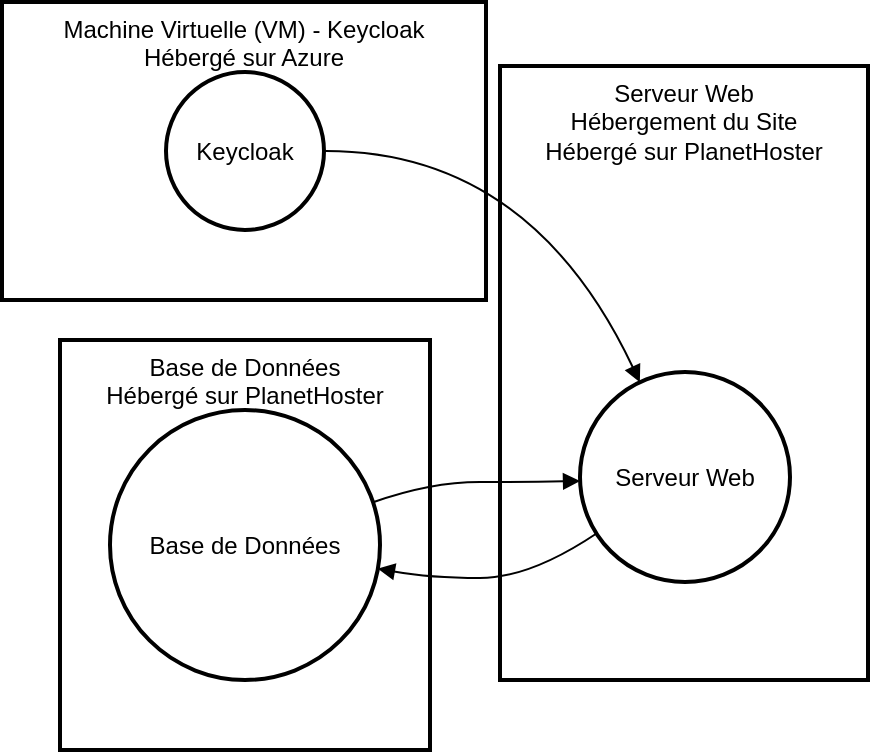 <mxfile version="24.7.2" type="github">
  <diagram name="Page-1" id="Hp6jff_vpi80dohZ1l5y">
    <mxGraphModel>
      <root>
        <mxCell id="0" />
        <mxCell id="1" parent="0" />
        <mxCell id="2" value="Base de Données&#xa;Hébergé sur PlanetHoster" style="whiteSpace=wrap;strokeWidth=2;verticalAlign=top;" vertex="1" parent="1">
          <mxGeometry y="169" width="185" height="205" as="geometry" />
        </mxCell>
        <mxCell id="3" value="Base de Données" style="ellipse;aspect=fixed;strokeWidth=2;whiteSpace=wrap;" vertex="1" parent="1">
          <mxGeometry x="25" y="204" width="135" height="135" as="geometry" />
        </mxCell>
        <mxCell id="4" value="Serveur Web&#xa;Hébergement du Site&#xa;Hébergé sur PlanetHoster" style="whiteSpace=wrap;strokeWidth=2;verticalAlign=top;" vertex="1" parent="1">
          <mxGeometry x="220" y="32" width="184" height="307" as="geometry" />
        </mxCell>
        <mxCell id="5" value="Serveur Web" style="ellipse;aspect=fixed;strokeWidth=2;whiteSpace=wrap;" vertex="1" parent="1">
          <mxGeometry x="260" y="185" width="105" height="105" as="geometry" />
        </mxCell>
        <mxCell id="6" value="Machine Virtuelle (VM) - Keycloak&#xa;Hébergé sur Azure" style="whiteSpace=wrap;strokeWidth=2;verticalAlign=top;" vertex="1" parent="1">
          <mxGeometry x="-29" width="242" height="149" as="geometry" />
        </mxCell>
        <mxCell id="7" value="Keycloak" style="ellipse;aspect=fixed;strokeWidth=2;whiteSpace=wrap;" vertex="1" parent="1">
          <mxGeometry x="53" y="35" width="79" height="79" as="geometry" />
        </mxCell>
        <mxCell id="8" value="" style="curved=1;startArrow=none;endArrow=block;exitX=1;exitY=0.5;entryX=0.26;entryY=0;" edge="1" parent="1" source="7" target="5">
          <mxGeometry relative="1" as="geometry">
            <Array as="points">
              <mxPoint x="235" y="74" />
            </Array>
          </mxGeometry>
        </mxCell>
        <mxCell id="9" value="" style="curved=1;startArrow=none;endArrow=block;exitX=0;exitY=0.82;entryX=1;entryY=0.59;" edge="1" parent="1" source="5" target="3">
          <mxGeometry relative="1" as="geometry">
            <Array as="points">
              <mxPoint x="235" y="288" />
              <mxPoint x="185" y="288" />
            </Array>
          </mxGeometry>
        </mxCell>
        <mxCell id="10" value="" style="curved=1;startArrow=none;endArrow=block;exitX=1;exitY=0.33;entryX=0;entryY=0.52;" edge="1" parent="1" source="3" target="5">
          <mxGeometry relative="1" as="geometry">
            <Array as="points">
              <mxPoint x="185" y="240" />
              <mxPoint x="235" y="240" />
            </Array>
          </mxGeometry>
        </mxCell>
      </root>
    </mxGraphModel>
  </diagram>
</mxfile>
